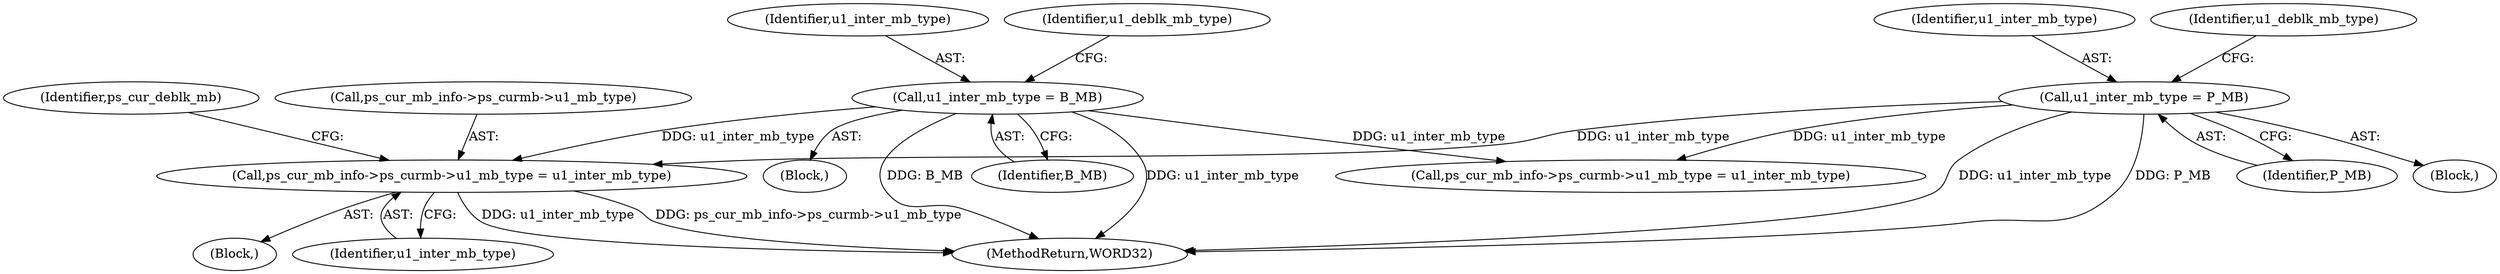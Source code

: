 digraph "0_Android_4a524d3a8ae9aa20c36430008e6bd429443f8f1d_2@pointer" {
"1000480" [label="(Call,ps_cur_mb_info->ps_curmb->u1_mb_type = u1_inter_mb_type)"];
"1000211" [label="(Call,u1_inter_mb_type = B_MB)"];
"1000197" [label="(Call,u1_inter_mb_type = P_MB)"];
"1000198" [label="(Identifier,u1_inter_mb_type)"];
"1000213" [label="(Identifier,B_MB)"];
"1000199" [label="(Identifier,P_MB)"];
"1000827" [label="(MethodReturn,WORD32)"];
"1000197" [label="(Call,u1_inter_mb_type = P_MB)"];
"1000489" [label="(Identifier,ps_cur_deblk_mb)"];
"1000201" [label="(Identifier,u1_deblk_mb_type)"];
"1000212" [label="(Identifier,u1_inter_mb_type)"];
"1000207" [label="(Block,)"];
"1000401" [label="(Block,)"];
"1000486" [label="(Identifier,u1_inter_mb_type)"];
"1000481" [label="(Call,ps_cur_mb_info->ps_curmb->u1_mb_type)"];
"1000480" [label="(Call,ps_cur_mb_info->ps_curmb->u1_mb_type = u1_inter_mb_type)"];
"1000215" [label="(Identifier,u1_deblk_mb_type)"];
"1000211" [label="(Call,u1_inter_mb_type = B_MB)"];
"1000523" [label="(Call,ps_cur_mb_info->ps_curmb->u1_mb_type = u1_inter_mb_type)"];
"1000193" [label="(Block,)"];
"1000480" -> "1000401"  [label="AST: "];
"1000480" -> "1000486"  [label="CFG: "];
"1000481" -> "1000480"  [label="AST: "];
"1000486" -> "1000480"  [label="AST: "];
"1000489" -> "1000480"  [label="CFG: "];
"1000480" -> "1000827"  [label="DDG: u1_inter_mb_type"];
"1000480" -> "1000827"  [label="DDG: ps_cur_mb_info->ps_curmb->u1_mb_type"];
"1000211" -> "1000480"  [label="DDG: u1_inter_mb_type"];
"1000197" -> "1000480"  [label="DDG: u1_inter_mb_type"];
"1000211" -> "1000207"  [label="AST: "];
"1000211" -> "1000213"  [label="CFG: "];
"1000212" -> "1000211"  [label="AST: "];
"1000213" -> "1000211"  [label="AST: "];
"1000215" -> "1000211"  [label="CFG: "];
"1000211" -> "1000827"  [label="DDG: u1_inter_mb_type"];
"1000211" -> "1000827"  [label="DDG: B_MB"];
"1000211" -> "1000523"  [label="DDG: u1_inter_mb_type"];
"1000197" -> "1000193"  [label="AST: "];
"1000197" -> "1000199"  [label="CFG: "];
"1000198" -> "1000197"  [label="AST: "];
"1000199" -> "1000197"  [label="AST: "];
"1000201" -> "1000197"  [label="CFG: "];
"1000197" -> "1000827"  [label="DDG: P_MB"];
"1000197" -> "1000827"  [label="DDG: u1_inter_mb_type"];
"1000197" -> "1000523"  [label="DDG: u1_inter_mb_type"];
}
